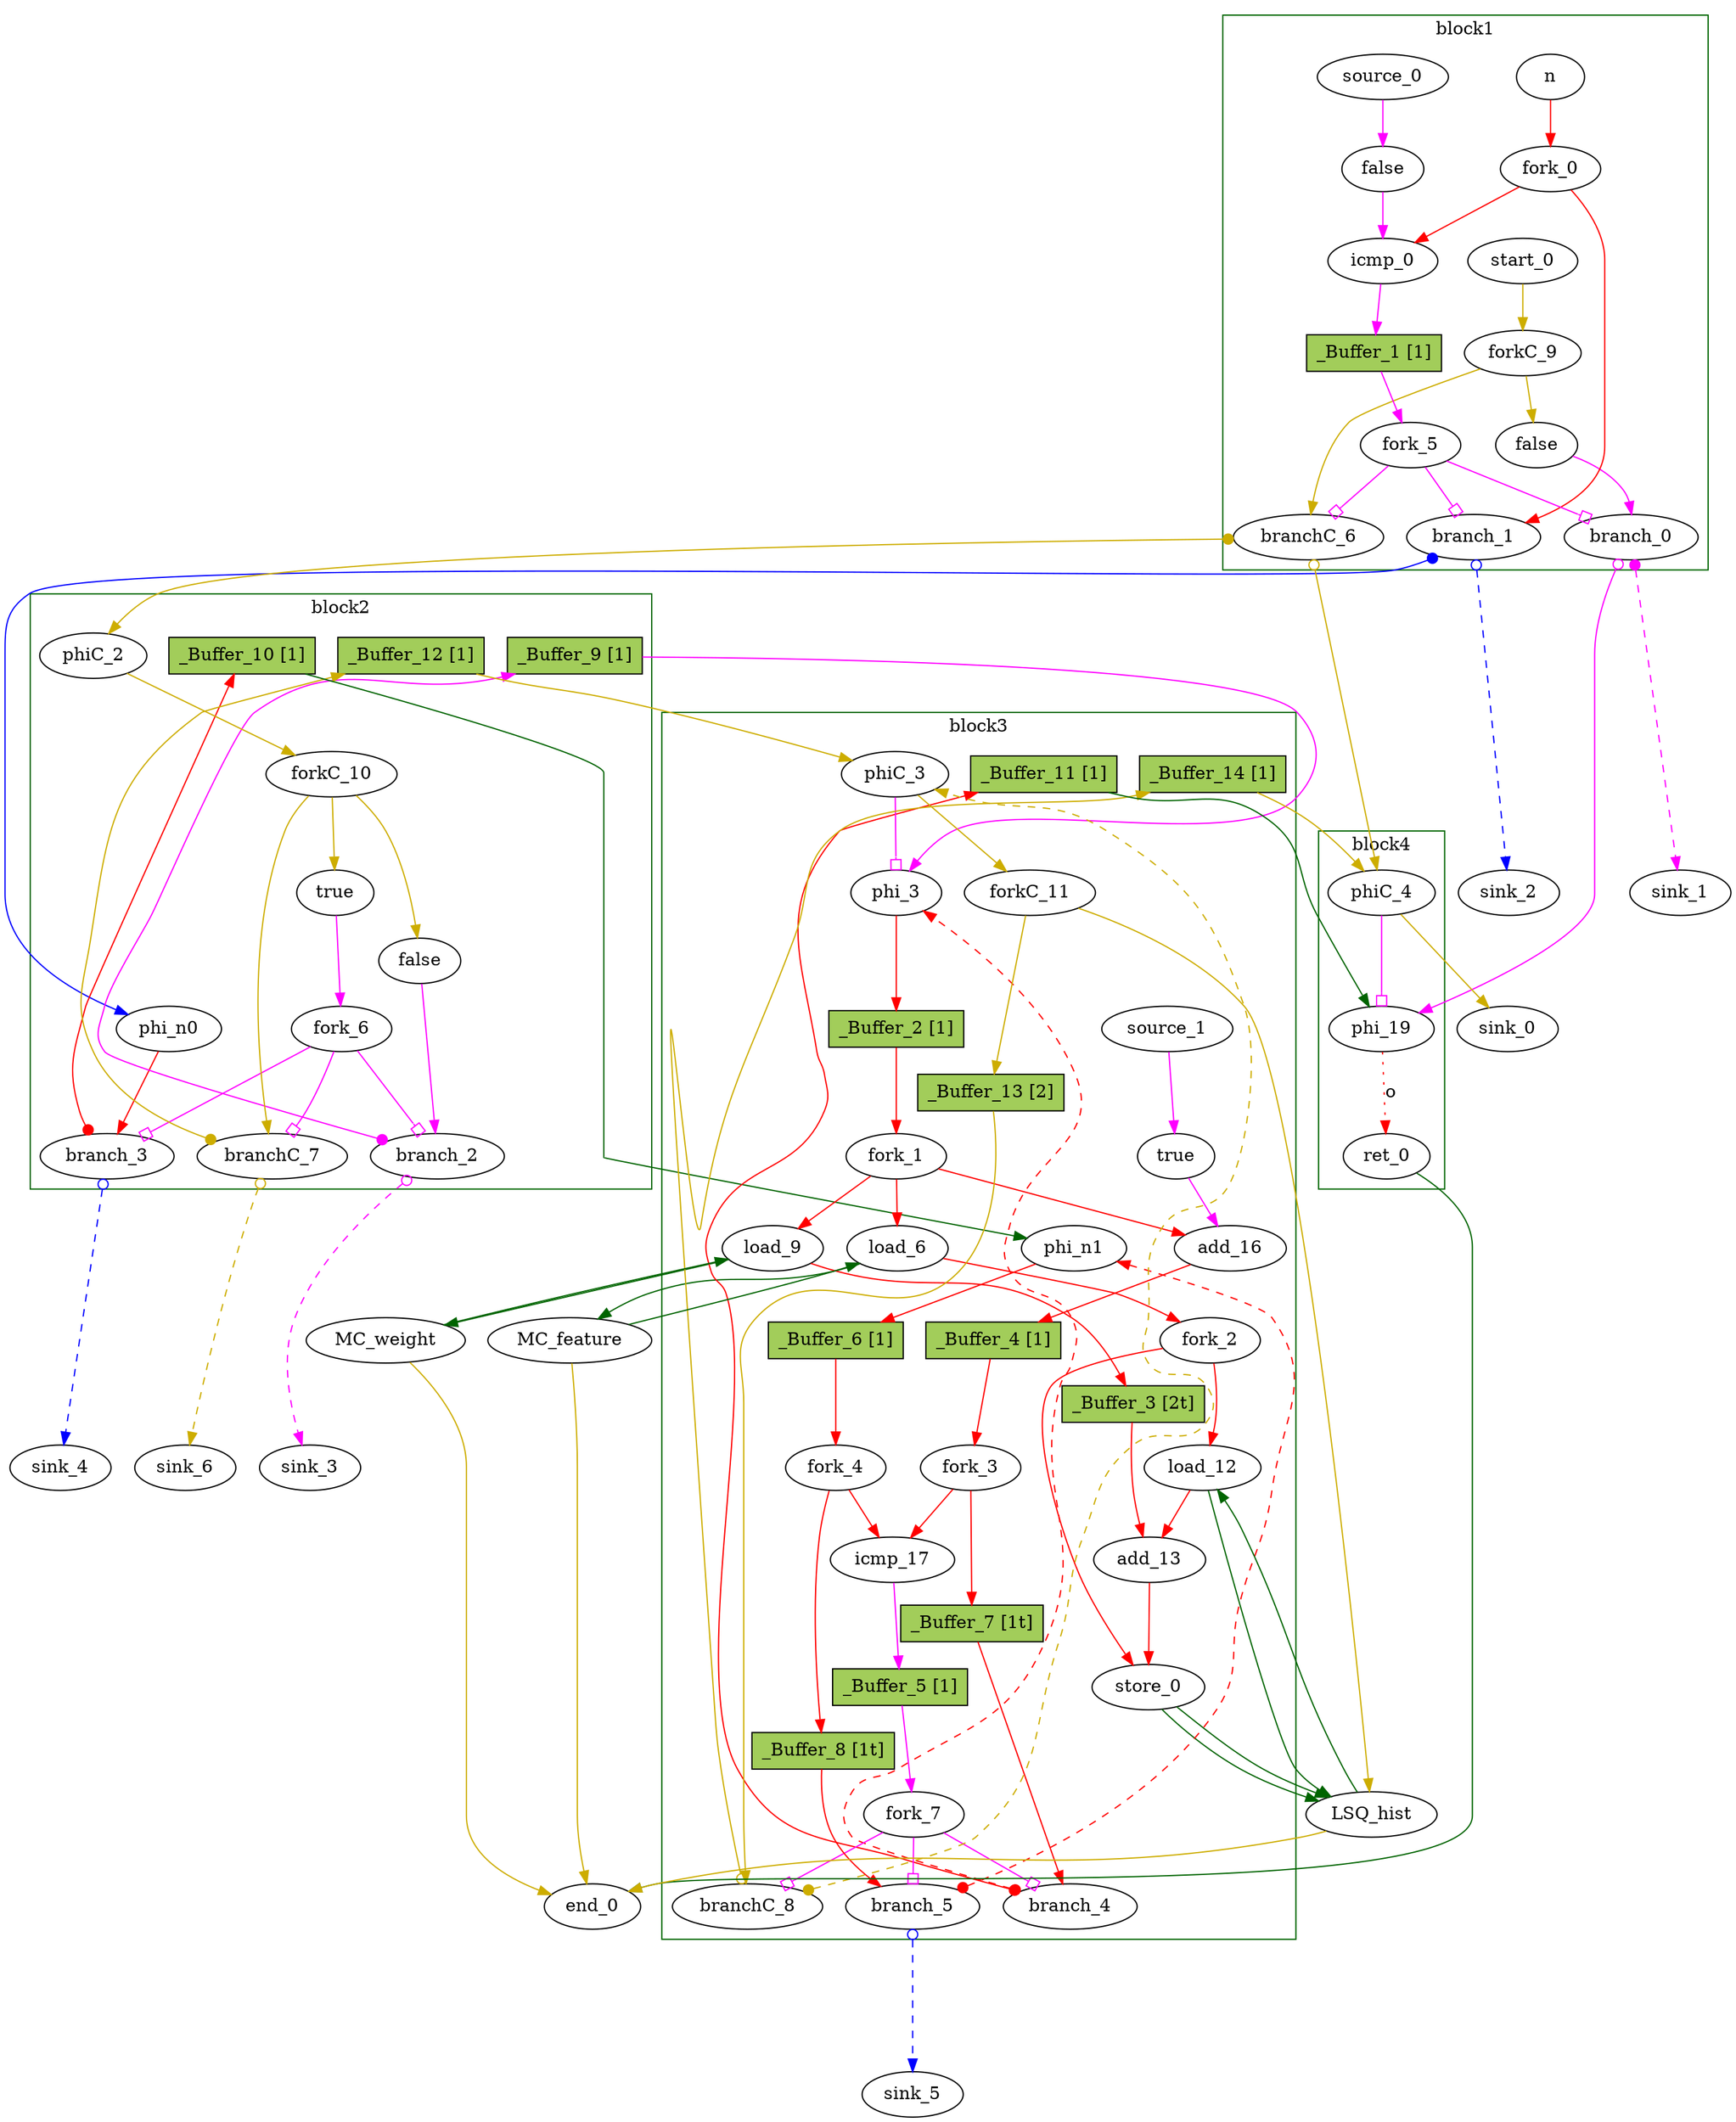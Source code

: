 // Number of blocks: 70
// Number of channels: 110
Digraph G {

  // Blocks
subgraph cluster_1 {
color = "darkgreen"
label = "block1"
  n [type=Entry, in="in1:32", out="out1:32", bbID = 1,  shape=oval];
  cst_0 [type=Constant, in="in1:1", out="out1:1", bbID = 1, value="0x0", label=false,  shape=oval];
  icmp_0 [type=Operator, in="in1:32 in2:32", out="out1:1", op = "icmp_sgt_op", delay=3.42, bbID = 1,  shape=oval];
  cst_3 [type=Constant, in="in1:1", out="out1:1", bbID = 1, value="0x0", label=false,  shape=oval];
  fork_0 [type=Fork, in="in1:32", out="out1:32 out2:32", bbID = 1,  shape=oval];
  branch_0 [type=Branch, in="in1:1 in2?:1", out="out1+:1 out2-:1", bbID = 1,  shape=oval];
  branch_1 [type=Branch, in="in1:32 in2?:1", out="out1+:32 out2-:32", bbID = 1,  shape=oval];
  fork_5 [type=Fork, in="in1:1", out="out1:1 out2:1 out3:1", bbID = 1,  shape=oval];
  start_0 [type=Entry, in="in1:0", out="out1:0", bbID = 1,  shape=oval];
  forkC_9 [type=Fork, in="in1:0", out="out1:0 out2:0", bbID = 1,  shape=oval];
  branchC_6 [type=Branch, in="in1:0 in2?:1", out="out1+:0 out2-:0", bbID = 1,  shape=oval];
  source_0 [type=Source, out="out1:1", bbID = 1,  shape=oval];
  _Buffer_1 [type=Buffer, in="in1:1", out="out1:1", bbID = 1, slots=1, transparent=false, label="_Buffer_1 [1]",  shape=box, style=filled, fillcolor=darkolivegreen3, height = 0.4];
}
subgraph cluster_2 {
color = "darkgreen"
label = "block2"
  brCst_block2 [type=Constant, in="in1:1", out="out1:1", bbID = 2, value="0x1", label=true,  shape=oval];
  cst_1 [type=Constant, in="in1:1", out="out1:1", bbID = 2, value="0x0", label=false,  shape=oval];
  phi_n0 [type=Merge, in="in1:32", out="out1:32", bbID = 2,  shape=oval];
  branch_2 [type=Branch, in="in1:1 in2?:1", out="out1+:1 out2-:1", bbID = 2,  shape=oval];
  branch_3 [type=Branch, in="in1:32 in2?:1", out="out1+:32 out2-:32", bbID = 2,  shape=oval];
  fork_6 [type=Fork, in="in1:1", out="out1:1 out2:1 out3:1", bbID = 2,  shape=oval];
  phiC_2 [type=Merge, in="in1:0", out="out1:0", delay=1.842, bbID = 2,  shape=oval];
  forkC_10 [type=Fork, in="in1:0", out="out1:0 out2:0 out3:0", bbID = 2,  shape=oval];
  branchC_7 [type=Branch, in="in1:0 in2?:1", out="out1+:0 out2-:0", bbID = 2,  shape=oval];
  _Buffer_9 [type=Buffer, in="in1:1", out="out1:1", bbID = 2, slots=1, transparent=false, label="_Buffer_9 [1]",  shape=box, style=filled, fillcolor=darkolivegreen3, height = 0.4];
  _Buffer_10 [type=Buffer, in="in1:32", out="out1:32", bbID = 2, slots=1, transparent=false, label="_Buffer_10 [1]",  shape=box, style=filled, fillcolor=darkolivegreen3, height = 0.4];
  _Buffer_12 [type=Buffer, in="in1:0", out="out1:0", bbID = 2, slots=1, transparent=false, label="_Buffer_12 [1]",  shape=box, style=filled, fillcolor=darkolivegreen3, height = 0.4];
}
subgraph cluster_3 {
color = "darkgreen"
label = "block3"
  phi_3 [type=Mux, in="in1?:1 in2:31 in3:31", out="out1:31", delay=1.918, bbID = 3,  shape=oval];
  load_6 [type=Operator, in="in1:32 in2:31", out="out1:32 out2:31", op = "mc_load_op", delay=1.503, latency=2, bbID = 3, portID = 0, offset = 0, retimingDiff=0.666667,  shape=oval];
  load_9 [type=Operator, in="in1:32 in2:31", out="out1:32 out2:31", op = "mc_load_op", delay=1.503, latency=2, bbID = 3, portID = 0, offset = 0, retimingDiff=0.666667,  shape=oval];
  load_12 [type=Operator, in="in1:32 in2:32", out="out1:32 out2:32", op = "lsq_load_op", delay=1.503, latency=5, bbID = 3, portID = 0, offset = 0, retimingDiff=1.66667,  shape=oval];
  add_13 [type=Operator, in="in1:32 in2:32", out="out1:32", op = "add_op", delay=2.974, bbID = 3, retimingDiff=2.66667,  shape=oval];
  store_0 [type=Operator, in="in1:32 in2:32", out="out1:32 out2:32", op = "lsq_store_op", delay=0.779, bbID = 3, portID = 0, offset = 0,  shape=oval];
  cst_2 [type=Constant, in="in1:1", out="out1:1", bbID = 3, value="0x1", label=true, retimingDiff=0.333333,  shape=oval];
  add_16 [type=Operator, in="in1:31 in2:31", out="out1:31", op = "add_op", delay=2.974, bbID = 3, retimingDiff=0.333333,  shape=oval];
  icmp_17 [type=Operator, in="in1:32 in2:32", out="out1:1", op = "icmp_slt_op", delay=3.42, bbID = 3, retimingDiff=0.666667,  shape=oval];
  phi_n1 [type=Merge, in="in1:32 in2:32", out="out1:32", delay=1.918, bbID = 3,  shape=oval];
  fork_1 [type=Fork, in="in1:31", out="out1:31 out2:31 out3:31", bbID = 3, retimingDiff=0.333333,  shape=oval];
  fork_2 [type=Fork, in="in1:32", out="out1:32 out2:32", bbID = 3, retimingDiff=1,  shape=oval];
  fork_3 [type=Fork, in="in1:31", out="out1:31 out2:31", bbID = 3, retimingDiff=0.666667,  shape=oval];
  fork_4 [type=Fork, in="in1:32", out="out1:32 out2:32", bbID = 3, retimingDiff=0.666667,  shape=oval];
  branch_4 [type=Branch, in="in1:31 in2?:1", out="out1+:31 out2-:31", bbID = 3, retimingDiff=1,  shape=oval];
  branch_5 [type=Branch, in="in1:32 in2?:1", out="out1+:32 out2-:32", bbID = 3, retimingDiff=1,  shape=oval];
  fork_7 [type=Fork, in="in1:1", out="out1:1 out2:1 out3:1", bbID = 3, retimingDiff=1,  shape=oval];
  phiC_3 [type=CntrlMerge, in="in1:0 in2:0", out="out1:0 out2?:1", delay=1.842, bbID = 3,  shape=oval];
  forkC_11 [type=Fork, in="in1:0", out="out1:0 out2:0", bbID = 3,  shape=oval];
  branchC_8 [type=Branch, in="in1:0 in2?:1", out="out1+:0 out2-:0", bbID = 3, retimingDiff=1,  shape=oval];
  source_1 [type=Source, out="out1:1", bbID = 3, retimingDiff=0.333333,  shape=oval];
  _Buffer_2 [type=Buffer, in="in1:31", out="out1:31", bbID = 3, slots=1, transparent=false, label="_Buffer_2 [1]",  shape=box, style=filled, fillcolor=darkolivegreen3, height = 0.4];
  _Buffer_3 [type=Buffer, in="in1:32", out="out1:32", bbID = 3, slots=2, transparent=true, label="_Buffer_3 [2t]",  shape=box, style=filled, fillcolor=darkolivegreen3, height = 0.4];
  _Buffer_4 [type=Buffer, in="in1:31", out="out1:31", bbID = 3, slots=1, transparent=false, label="_Buffer_4 [1]",  shape=box, style=filled, fillcolor=darkolivegreen3, height = 0.4];
  _Buffer_5 [type=Buffer, in="in1:1", out="out1:1", bbID = 3, slots=1, transparent=false, label="_Buffer_5 [1]",  shape=box, style=filled, fillcolor=darkolivegreen3, height = 0.4];
  _Buffer_6 [type=Buffer, in="in1:32", out="out1:32", bbID = 3, slots=1, transparent=false, label="_Buffer_6 [1]",  shape=box, style=filled, fillcolor=darkolivegreen3, height = 0.4];
  _Buffer_7 [type=Buffer, in="in1:31", out="out1:31", bbID = 3, slots=1, transparent=true, label="_Buffer_7 [1t]",  shape=box, style=filled, fillcolor=darkolivegreen3, height = 0.4];
  _Buffer_8 [type=Buffer, in="in1:32", out="out1:32", bbID = 3, slots=1, transparent=true, label="_Buffer_8 [1t]",  shape=box, style=filled, fillcolor=darkolivegreen3, height = 0.4];
  _Buffer_11 [type=Buffer, in="in1:31", out="out1:31", bbID = 3, slots=1, transparent=false, label="_Buffer_11 [1]",  shape=box, style=filled, fillcolor=darkolivegreen3, height = 0.4];
  _Buffer_13 [type=Buffer, in="in1:0", out="out1:0", bbID = 3, slots=2, transparent=false, label="_Buffer_13 [2]",  shape=box, style=filled, fillcolor=darkolivegreen3, height = 0.4];
  _Buffer_14 [type=Buffer, in="in1:0", out="out1:0", bbID = 3, slots=1, transparent=false, label="_Buffer_14 [1]",  shape=box, style=filled, fillcolor=darkolivegreen3, height = 0.4];
}
subgraph cluster_4 {
color = "darkgreen"
label = "block4"
  phi_19 [type=Mux, in="in1?:1 in2:31 in3:31", out="out1:31", delay=1.918, bbID = 4,  shape=oval];
  ret_0 [type=Operator, in="in1:31", out="out1:31", op = "ret_op", bbID = 4,  shape=oval];
  phiC_4 [type=CntrlMerge, in="in1:0 in2:0", out="out1:0 out2?:1", delay=1.842, bbID = 4,  shape=oval];
}
  LSQ_hist [type=LSQ, in="in1:0*c0 in2:32*l0a in3:32*s0a in4:32*s0d", out="out1:32*l0d out2:0*e", bbID = 0, memory = "hist", bbcount = 1, ldcount = 1, stcount = 1, fifoDepth = 16, numLoads = "{1}", numStores = "{1}", loadOffsets = "{{0;0;0;0;0;0;0;0;0;0;0;0;0;0;0;0}}", storeOffsets = "{{1;0;0;0;0;0;0;0;0;0;0;0;0;0;0;0}}", loadPorts = "{{0;0;0;0;0;0;0;0;0;0;0;0;0;0;0;0}}", storePorts = "{{0;0;0;0;0;0;0;0;0;0;0;0;0;0;0;0}}", ];
  MC_feature [type=MC, in="in1:31*l0a", out="out1:32*l0d out2:0*e", bbID = 0, memory = "feature", bbcount = 0, ldcount = 1, stcount = 0, ];
  MC_weight [type=MC, in="in1:31*l0a", out="out1:32*l0d out2:0*e", bbID = 0, memory = "weight", bbcount = 0, ldcount = 1, stcount = 0, ];
  end_0 [type=Exit, in="in1:0*e in2:0*e in3:0*e in4:31", out="out1:31", bbID = 0,  shape=oval];
  sink_0 [type=Sink, in="in1:0", bbID = 0,  shape=oval];
  sink_1 [type=Sink, in="in1:1", bbID = 0,  shape=oval];
  sink_2 [type=Sink, in="in1:32", bbID = 0,  shape=oval];
  sink_3 [type=Sink, in="in1:1", bbID = 0,  shape=oval];
  sink_4 [type=Sink, in="in1:32", bbID = 0,  shape=oval];
  sink_5 [type=Sink, in="in1:32", bbID = 0,  shape=oval];
  sink_6 [type=Sink, in="in1:0", bbID = 0,  shape=oval];

  // Channels
  n -> fork_0 [from=out1, to=in1, arrowhead=normal, color=red];
  cst_0 -> icmp_0 [from=out1, to=in2, arrowhead=normal, color=magenta];
  icmp_0 -> _Buffer_1 [from=out1, to=in1, arrowhead=normal, color=magenta];
  brCst_block2 -> fork_6 [from=out1, to=in1, arrowhead=normal, color=magenta];
  cst_1 -> branch_2 [from=out1, to=in1, arrowhead=normal, color=magenta];
  phi_3 -> _Buffer_2 [from=out1, to=in1, arrowhead=normal, color=red];
  load_6 -> fork_2 [from=out1, to=in1, arrowhead=normal, color=red];
  load_6 -> MC_feature [from=out2, to=in1, arrowhead=normal, color=darkgreen];
  load_9 -> _Buffer_3 [from=out1, to=in1, arrowhead=normal, color=red];
  load_9 -> MC_weight [from=out2, to=in1, arrowhead=normal, color=darkgreen];
  load_12 -> add_13 [from=out1, to=in1, arrowhead=normal, color=red];
  load_12 -> LSQ_hist [from=out2, to=in2, arrowhead=normal, color=darkgreen];
  add_13 -> store_0 [from=out1, to=in1, arrowhead=normal, color=red];
  store_0 -> LSQ_hist [from=out2, to=in3, arrowhead=normal, color=darkgreen];
  store_0 -> LSQ_hist [from=out1, to=in4, arrowhead=normal, color=darkgreen];
  cst_2 -> add_16 [from=out1, to=in2, arrowhead=normal, color=magenta];
  add_16 -> _Buffer_4 [from=out1, to=in1, arrowhead=normal, color=red];
  icmp_17 -> _Buffer_5 [from=out1, to=in1, arrowhead=normal, color=magenta];
  cst_3 -> branch_0 [from=out1, to=in1, arrowhead=normal, color=magenta];
  phi_19 -> ret_0 [from=out1, to=in1, arrowhead=normal, color=red, slots=1, style=dotted, label="o", transparent=true];
  ret_0 -> end_0 [from=out1, to=in4, arrowhead=normal, color=darkgreen];
  phi_n0 -> branch_3 [from=out1, to=in1, arrowhead=normal, color=red];
  phi_n1 -> _Buffer_6 [from=out1, to=in1, arrowhead=normal, color=red];
  fork_0 -> icmp_0 [from=out1, to=in1, arrowhead=normal, color=red];
  fork_0 -> branch_1 [from=out2, to=in1, arrowhead=normal, color=red];
  fork_1 -> load_6 [from=out2, to=in2, arrowhead=normal, color=red];
  fork_1 -> load_9 [from=out3, to=in2, arrowhead=normal, color=red];
  fork_1 -> add_16 [from=out1, to=in1, arrowhead=normal, color=red];
  fork_2 -> load_12 [from=out1, to=in2, arrowhead=normal, color=red];
  fork_2 -> store_0 [from=out2, to=in2, arrowhead=normal, color=red];
  fork_3 -> icmp_17 [from=out1, to=in1, arrowhead=normal, color=red];
  fork_3 -> _Buffer_7 [from=out2, to=in1, arrowhead=normal, color=red];
  fork_4 -> icmp_17 [from=out1, to=in2, arrowhead=normal, color=red];
  fork_4 -> _Buffer_8 [from=out2, to=in1, arrowhead=normal, color=red];
  branch_0 -> phi_19 [from=out2, to=in2, dir=both, arrowtail=odot, arrowhead=normal, color=magenta];
  branch_0 -> sink_1 [from=out1, to=in1, dir=both, arrowtail=dot, arrowhead=normal, color=magenta, style=dashed, minlen = 3];
  branch_1 -> phi_n0 [from=out1, to=in1, dir=both, arrowtail=dot, arrowhead=normal, color=blue];
  branch_1 -> sink_2 [from=out2, to=in1, dir=both, arrowtail=odot, arrowhead=normal, color=blue, style=dashed, minlen = 3];
  fork_5 -> branch_0 [from=out2, to=in2, arrowhead=obox, color=magenta];
  fork_5 -> branch_1 [from=out1, to=in2, arrowhead=obox, color=magenta];
  fork_5 -> branchC_6 [from=out3, to=in2, arrowhead=obox, color=magenta];
  branch_2 -> _Buffer_9 [from=out1, to=in1, dir=both, arrowtail=dot, arrowhead=normal, color=magenta, constraint=false];
  branch_2 -> sink_3 [from=out2, to=in1, dir=both, arrowtail=odot, arrowhead=normal, color=magenta, style=dashed, minlen = 3];
  branch_3 -> _Buffer_10 [from=out1, to=in1, dir=both, arrowtail=dot, arrowhead=normal, color=red, constraint=false];
  branch_3 -> sink_4 [from=out2, to=in1, dir=both, arrowtail=odot, arrowhead=normal, color=blue, style=dashed, minlen = 3];
  fork_6 -> branch_2 [from=out2, to=in2, arrowhead=obox, color=magenta];
  fork_6 -> branch_3 [from=out1, to=in2, arrowhead=obox, color=magenta];
  fork_6 -> branchC_7 [from=out3, to=in2, arrowhead=obox, color=magenta];
  branch_4 -> phi_3 [from=out1, to=in3, dir=both, arrowtail=dot, arrowhead=normal, color=red, constraint=false, style=dashed, minlen = 3];
  branch_4 -> _Buffer_11 [from=out2, to=in1, dir=both, arrowtail=odot, arrowhead=normal, color=red, constraint=false];
  branch_5 -> phi_n1 [from=out1, to=in2, dir=both, arrowtail=dot, arrowhead=normal, color=red, constraint=false, style=dashed, minlen = 3];
  branch_5 -> sink_5 [from=out2, to=in1, dir=both, arrowtail=odot, arrowhead=normal, color=blue, style=dashed, minlen = 3];
  fork_7 -> branch_4 [from=out2, to=in2, arrowhead=obox, color=magenta];
  fork_7 -> branch_5 [from=out1, to=in2, arrowhead=obox, color=magenta];
  fork_7 -> branchC_8 [from=out3, to=in2, arrowhead=obox, color=magenta];
  LSQ_hist -> load_12 [from=out1, to=in1, arrowhead=normal, color=darkgreen];
  LSQ_hist -> end_0 [from=out2, to=in1, arrowhead=normal, color=gold3];
  MC_feature -> load_6 [from=out1, to=in1, arrowhead=normal, color=darkgreen];
  MC_feature -> end_0 [from=out2, to=in2, arrowhead=normal, color=gold3];
  MC_weight -> load_9 [from=out1, to=in1, arrowhead=normal, color=darkgreen];
  MC_weight -> end_0 [from=out2, to=in3, arrowhead=normal, color=gold3];
  start_0 -> forkC_9 [from=out1, to=in1, arrowhead=normal, color=gold3];
  forkC_9 -> cst_3 [from=out1, to=in1, arrowhead=normal, color=gold3];
  forkC_9 -> branchC_6 [from=out2, to=in1, arrowhead=normal, color=gold3];
  branchC_6 -> phiC_2 [from=out1, to=in1, dir=both, arrowtail=dot, arrowhead=normal, color=gold3];
  branchC_6 -> phiC_4 [from=out2, to=in1, dir=both, arrowtail=odot, arrowhead=normal, color=gold3];
  phiC_2 -> forkC_10 [from=out1, to=in1, arrowhead=normal, color=gold3];
  forkC_10 -> brCst_block2 [from=out3, to=in1, arrowhead=normal, color=gold3];
  forkC_10 -> cst_1 [from=out1, to=in1, arrowhead=normal, color=gold3];
  forkC_10 -> branchC_7 [from=out2, to=in1, arrowhead=normal, color=gold3];
  branchC_7 -> _Buffer_12 [from=out1, to=in1, dir=both, arrowtail=dot, arrowhead=normal, color=gold3, constraint=false];
  branchC_7 -> sink_6 [from=out2, to=in1, dir=both, arrowtail=odot, arrowhead=normal, color=gold3, style=dashed, minlen = 3];
  phiC_3 -> phi_3 [from=out2, to=in1, arrowhead=obox, color=magenta];
  phiC_3 -> forkC_11 [from=out1, to=in1, arrowhead=normal, color=gold3];
  forkC_11 -> LSQ_hist [from=out1, to=in1, arrowhead=normal, color=gold3];
  forkC_11 -> _Buffer_13 [from=out2, to=in1, arrowhead=normal, color=gold3];
  branchC_8 -> phiC_3 [from=out1, to=in2, dir=both, arrowtail=dot, arrowhead=normal, color=gold3, constraint=false, style=dashed, minlen = 3];
  branchC_8 -> _Buffer_14 [from=out2, to=in1, dir=both, arrowtail=odot, arrowhead=normal, color=gold3, constraint=false];
  phiC_4 -> phi_19 [from=out2, to=in1, arrowhead=obox, color=magenta];
  phiC_4 -> sink_0 [from=out1, to=in1, arrowhead=normal, color=gold3];
  source_0 -> cst_0 [from=out1, to=in1, arrowhead=normal, color=magenta];
  source_1 -> cst_2 [from=out1, to=in1, arrowhead=normal, color=magenta];
  _Buffer_1 -> fork_5 [from=out1, to=in1, arrowhead=normal, color=magenta];
  _Buffer_2 -> fork_1 [from=out1, to=in1, arrowhead=normal, color=red];
  _Buffer_3 -> add_13 [from=out1, to=in2, arrowhead=normal, color=red];
  _Buffer_4 -> fork_3 [from=out1, to=in1, arrowhead=normal, color=red];
  _Buffer_5 -> fork_7 [from=out1, to=in1, arrowhead=normal, color=magenta];
  _Buffer_6 -> fork_4 [from=out1, to=in1, arrowhead=normal, color=red];
  _Buffer_7 -> branch_4 [from=out1, to=in1, arrowhead=normal, color=red];
  _Buffer_8 -> branch_5 [from=out1, to=in1, arrowhead=normal, color=red];
  _Buffer_9 -> phi_3 [from=out1, to=in2, arrowhead=normal, color=magenta];
  _Buffer_10 -> phi_n1 [from=out1, to=in1, arrowhead=normal, color=darkgreen];
  _Buffer_11 -> phi_19 [from=out1, to=in3, arrowhead=normal, color=darkgreen];
  _Buffer_12 -> phiC_3 [from=out1, to=in1, arrowhead=normal, color=gold3];
  _Buffer_13 -> branchC_8 [from=out1, to=in1, arrowhead=normal, color=gold3];
  _Buffer_14 -> phiC_4 [from=out1, to=in2, arrowhead=normal, color=gold3];
}
